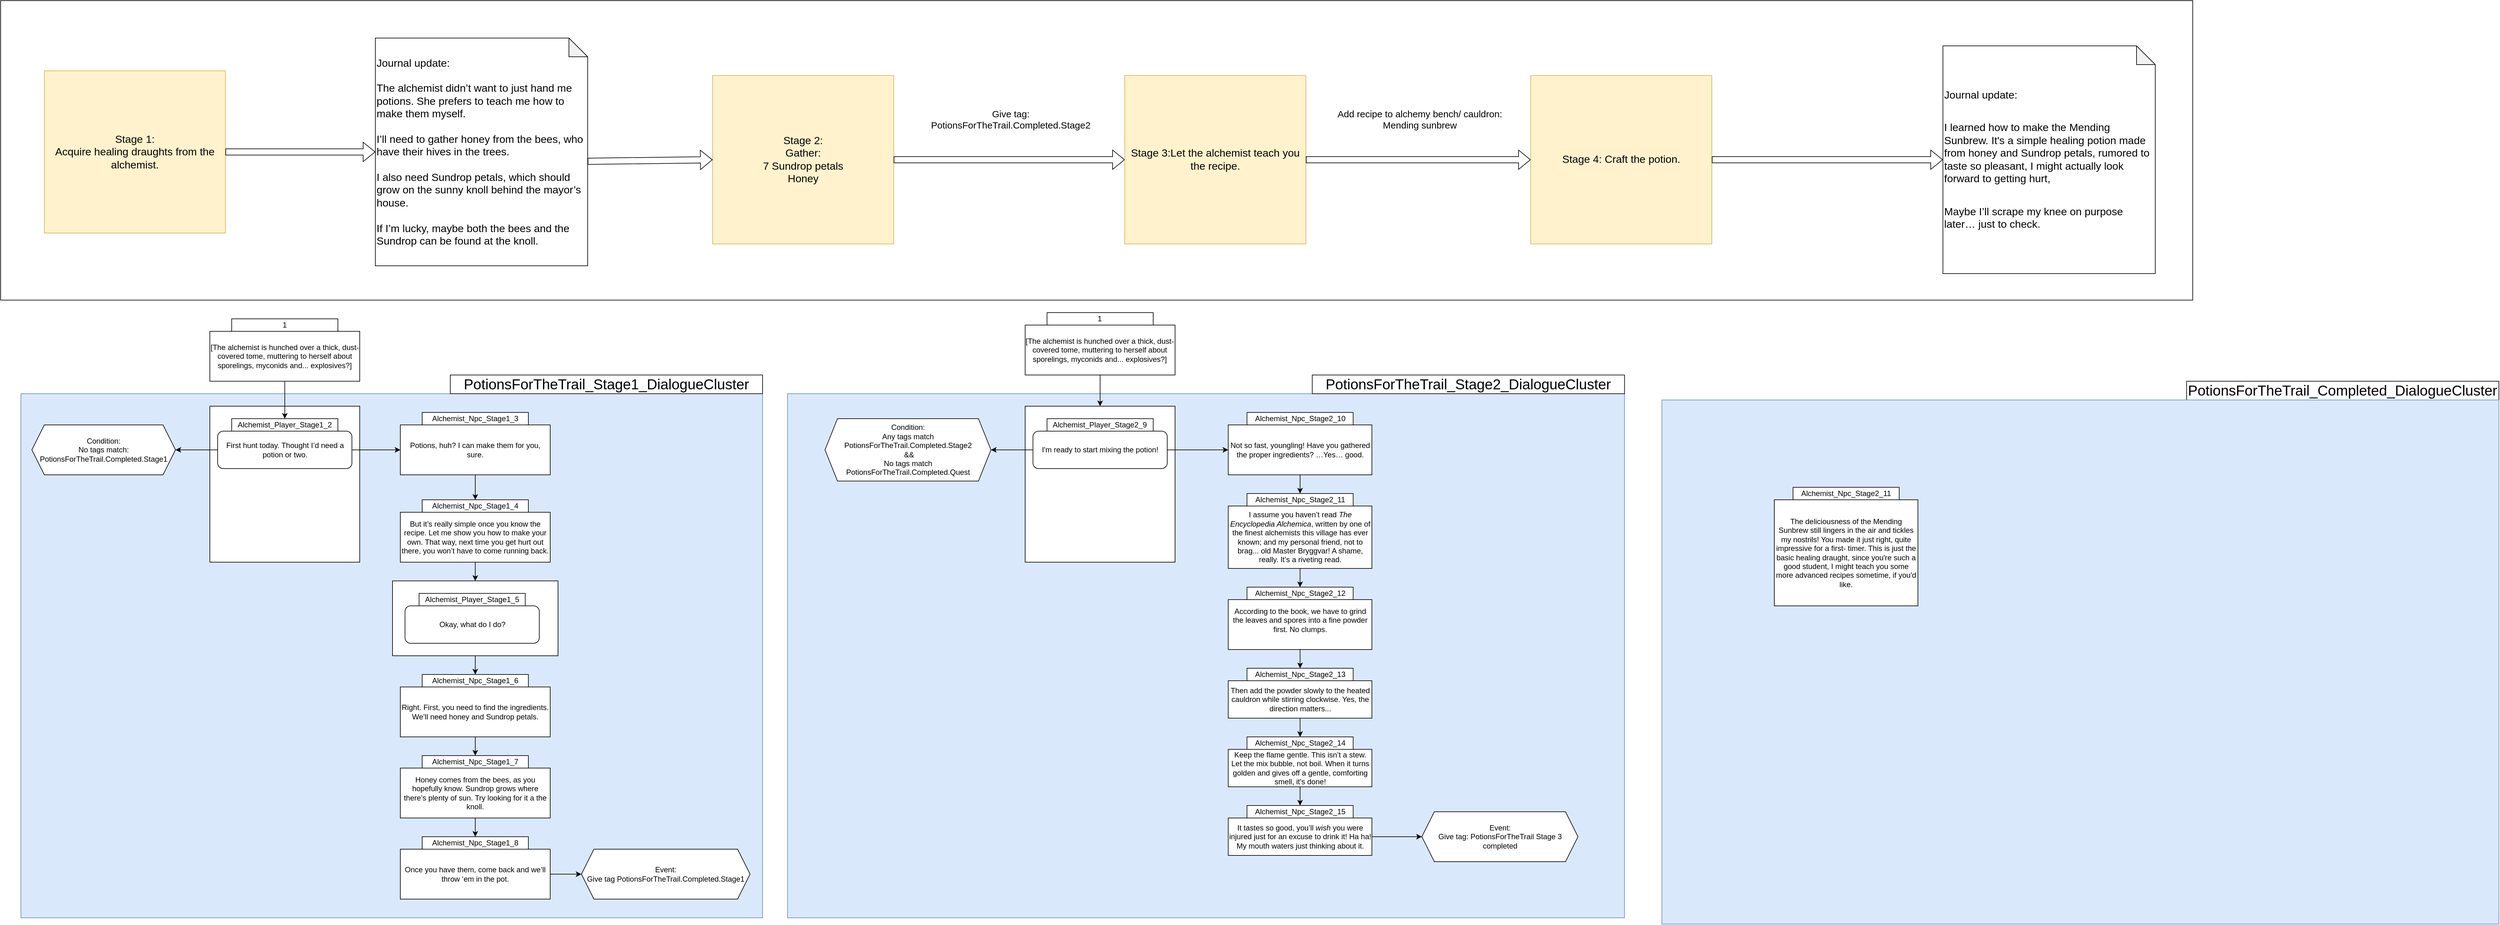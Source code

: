 <mxfile version="28.0.6">
  <diagram name="Page-1" id="4zDZfXnHKPZ7NhKod1eE">
    <mxGraphModel dx="2587" dy="2052" grid="1" gridSize="10" guides="1" tooltips="1" connect="1" arrows="1" fold="1" page="1" pageScale="1" pageWidth="850" pageHeight="1100" math="0" shadow="0">
      <root>
        <mxCell id="0" />
        <mxCell id="1" parent="0" />
        <mxCell id="ac3OttQ5r9UJf8FcVnDB-60" value="" style="rounded=0;whiteSpace=wrap;html=1;" vertex="1" parent="1">
          <mxGeometry x="-200" y="-400" width="3510" height="480" as="geometry" />
        </mxCell>
        <mxCell id="ac3OttQ5r9UJf8FcVnDB-36" value="" style="rounded=0;whiteSpace=wrap;html=1;fillColor=#dae8fc;strokeColor=#6c8ebf;" vertex="1" parent="1">
          <mxGeometry x="-167.5" y="230" width="1187.5" height="840" as="geometry" />
        </mxCell>
        <mxCell id="ac3OttQ5r9UJf8FcVnDB-20" value="" style="rounded=0;whiteSpace=wrap;html=1;" vertex="1" parent="1">
          <mxGeometry x="427.5" y="530" width="265" height="120" as="geometry" />
        </mxCell>
        <mxCell id="ac3OttQ5r9UJf8FcVnDB-4" value="" style="rounded=0;whiteSpace=wrap;html=1;" vertex="1" parent="1">
          <mxGeometry x="135" y="250" width="240" height="250" as="geometry" />
        </mxCell>
        <mxCell id="ac3OttQ5r9UJf8FcVnDB-1" value="[The alchemist is hunched over a thick, dust-covered tome, muttering to herself about sporelings, myconids and... explosives?]" style="rounded=0;whiteSpace=wrap;html=1;" vertex="1" parent="1">
          <mxGeometry x="135" y="130" width="240" height="80" as="geometry" />
        </mxCell>
        <mxCell id="ac3OttQ5r9UJf8FcVnDB-2" value="1" style="rounded=0;whiteSpace=wrap;html=1;" vertex="1" parent="1">
          <mxGeometry x="170" y="110" width="170" height="20" as="geometry" />
        </mxCell>
        <mxCell id="ac3OttQ5r9UJf8FcVnDB-3" value="" style="endArrow=classic;html=1;rounded=0;exitX=0.5;exitY=1;exitDx=0;exitDy=0;entryX=0.5;entryY=0;entryDx=0;entryDy=0;" edge="1" parent="1" source="ac3OttQ5r9UJf8FcVnDB-1" target="ac3OttQ5r9UJf8FcVnDB-8">
          <mxGeometry width="50" height="50" relative="1" as="geometry">
            <mxPoint x="480" y="240" as="sourcePoint" />
            <mxPoint x="260" y="250" as="targetPoint" />
          </mxGeometry>
        </mxCell>
        <mxCell id="ac3OttQ5r9UJf8FcVnDB-5" value="First hunt today. Thought I’d need a potion or two." style="rounded=1;whiteSpace=wrap;html=1;" vertex="1" parent="1">
          <mxGeometry x="147.5" y="290" width="215" height="60" as="geometry" />
        </mxCell>
        <mxCell id="ac3OttQ5r9UJf8FcVnDB-8" value="Alchemist_Player_Stage1_2" style="rounded=0;whiteSpace=wrap;html=1;" vertex="1" parent="1">
          <mxGeometry x="170" y="270" width="170" height="20" as="geometry" />
        </mxCell>
        <mxCell id="ac3OttQ5r9UJf8FcVnDB-10" value="" style="endArrow=classic;html=1;rounded=0;exitX=1;exitY=0.5;exitDx=0;exitDy=0;entryX=0;entryY=0.5;entryDx=0;entryDy=0;" edge="1" parent="1" source="ac3OttQ5r9UJf8FcVnDB-5" target="ac3OttQ5r9UJf8FcVnDB-14">
          <mxGeometry width="50" height="50" relative="1" as="geometry">
            <mxPoint x="420" y="320" as="sourcePoint" />
            <mxPoint x="430" y="320" as="targetPoint" />
          </mxGeometry>
        </mxCell>
        <mxCell id="ac3OttQ5r9UJf8FcVnDB-13" value="&lt;div&gt;Alchemist_Npc_Stage1_3&lt;/div&gt;" style="rounded=0;whiteSpace=wrap;html=1;" vertex="1" parent="1">
          <mxGeometry x="475" y="260" width="170" height="20" as="geometry" />
        </mxCell>
        <mxCell id="ac3OttQ5r9UJf8FcVnDB-14" value="Potions, huh? I can make them for you, sure." style="rounded=0;whiteSpace=wrap;html=1;" vertex="1" parent="1">
          <mxGeometry x="440" y="280" width="240" height="80" as="geometry" />
        </mxCell>
        <mxCell id="ac3OttQ5r9UJf8FcVnDB-15" value="&lt;div&gt;Alchemist_Npc_Stage1_4&lt;/div&gt;" style="rounded=0;whiteSpace=wrap;html=1;" vertex="1" parent="1">
          <mxGeometry x="475" y="400" width="170" height="20" as="geometry" />
        </mxCell>
        <mxCell id="ac3OttQ5r9UJf8FcVnDB-16" value="But it’s really simple once you know the recipe. Let me show you how to make your own. That way, next time you get hurt out there, you won’t have to come running back." style="rounded=0;whiteSpace=wrap;html=1;" vertex="1" parent="1">
          <mxGeometry x="440" y="420" width="240" height="80" as="geometry" />
        </mxCell>
        <mxCell id="ac3OttQ5r9UJf8FcVnDB-17" value="" style="endArrow=classic;html=1;rounded=0;exitX=0.5;exitY=1;exitDx=0;exitDy=0;entryX=0.5;entryY=0;entryDx=0;entryDy=0;" edge="1" parent="1" source="ac3OttQ5r9UJf8FcVnDB-14" target="ac3OttQ5r9UJf8FcVnDB-15">
          <mxGeometry width="50" height="50" relative="1" as="geometry">
            <mxPoint x="730" y="350" as="sourcePoint" />
            <mxPoint x="780" y="300" as="targetPoint" />
          </mxGeometry>
        </mxCell>
        <mxCell id="ac3OttQ5r9UJf8FcVnDB-18" value="Alchemist_Player_Stage1_5" style="rounded=0;whiteSpace=wrap;html=1;" vertex="1" parent="1">
          <mxGeometry x="470" y="550" width="170" height="20" as="geometry" />
        </mxCell>
        <mxCell id="ac3OttQ5r9UJf8FcVnDB-19" value="Okay, what do I do?" style="rounded=1;whiteSpace=wrap;html=1;" vertex="1" parent="1">
          <mxGeometry x="447.5" y="570" width="215" height="60" as="geometry" />
        </mxCell>
        <mxCell id="ac3OttQ5r9UJf8FcVnDB-21" value="" style="endArrow=classic;html=1;rounded=0;exitX=0.5;exitY=1;exitDx=0;exitDy=0;entryX=0.5;entryY=0;entryDx=0;entryDy=0;" edge="1" parent="1" source="ac3OttQ5r9UJf8FcVnDB-16" target="ac3OttQ5r9UJf8FcVnDB-20">
          <mxGeometry width="50" height="50" relative="1" as="geometry">
            <mxPoint x="750" y="460" as="sourcePoint" />
            <mxPoint x="800" y="410" as="targetPoint" />
          </mxGeometry>
        </mxCell>
        <mxCell id="ac3OttQ5r9UJf8FcVnDB-22" value="" style="endArrow=classic;html=1;rounded=0;exitX=0.5;exitY=1;exitDx=0;exitDy=0;entryX=0.5;entryY=0;entryDx=0;entryDy=0;" edge="1" parent="1" source="ac3OttQ5r9UJf8FcVnDB-20" target="ac3OttQ5r9UJf8FcVnDB-24">
          <mxGeometry width="50" height="50" relative="1" as="geometry">
            <mxPoint x="630" y="740" as="sourcePoint" />
            <mxPoint x="560" y="680" as="targetPoint" />
          </mxGeometry>
        </mxCell>
        <mxCell id="ac3OttQ5r9UJf8FcVnDB-24" value="&lt;div&gt;Alchemist_Npc_Stage1_6&lt;/div&gt;" style="rounded=0;whiteSpace=wrap;html=1;" vertex="1" parent="1">
          <mxGeometry x="475" y="680" width="170" height="20" as="geometry" />
        </mxCell>
        <mxCell id="ac3OttQ5r9UJf8FcVnDB-25" value="&lt;p data-end=&quot;1651&quot; data-start=&quot;1470&quot;&gt;Right. First, you need to find the ingredients. We’ll need honey and Sundrop petals. &lt;br&gt;&lt;/p&gt;" style="rounded=0;whiteSpace=wrap;html=1;" vertex="1" parent="1">
          <mxGeometry x="440" y="700" width="240" height="80" as="geometry" />
        </mxCell>
        <mxCell id="ac3OttQ5r9UJf8FcVnDB-26" value="&lt;div&gt;Alchemist_Npc_Stage1_7&lt;/div&gt;" style="rounded=0;whiteSpace=wrap;html=1;" vertex="1" parent="1">
          <mxGeometry x="475" y="810" width="170" height="20" as="geometry" />
        </mxCell>
        <mxCell id="ac3OttQ5r9UJf8FcVnDB-27" value="Honey comes from the bees, as you hopefully know. Sundrop grows where there’s plenty of sun. Try looking for it a the knoll." style="rounded=0;whiteSpace=wrap;html=1;" vertex="1" parent="1">
          <mxGeometry x="440" y="830" width="240" height="80" as="geometry" />
        </mxCell>
        <mxCell id="ac3OttQ5r9UJf8FcVnDB-28" value="" style="endArrow=classic;html=1;rounded=0;exitX=0.5;exitY=1;exitDx=0;exitDy=0;entryX=0.5;entryY=0;entryDx=0;entryDy=0;" edge="1" parent="1" source="ac3OttQ5r9UJf8FcVnDB-25" target="ac3OttQ5r9UJf8FcVnDB-26">
          <mxGeometry width="50" height="50" relative="1" as="geometry">
            <mxPoint x="230" y="790" as="sourcePoint" />
            <mxPoint x="280" y="740" as="targetPoint" />
          </mxGeometry>
        </mxCell>
        <mxCell id="ac3OttQ5r9UJf8FcVnDB-29" value="Once you have them, come back and we’ll throw ‘em in the pot." style="rounded=0;whiteSpace=wrap;html=1;" vertex="1" parent="1">
          <mxGeometry x="440" y="960" width="240" height="80" as="geometry" />
        </mxCell>
        <mxCell id="ac3OttQ5r9UJf8FcVnDB-30" value="&lt;div&gt;Alchemist_Npc_Stage1_8&lt;/div&gt;" style="rounded=0;whiteSpace=wrap;html=1;" vertex="1" parent="1">
          <mxGeometry x="475" y="940" width="170" height="20" as="geometry" />
        </mxCell>
        <mxCell id="ac3OttQ5r9UJf8FcVnDB-31" value="" style="endArrow=classic;html=1;rounded=0;exitX=0.5;exitY=1;exitDx=0;exitDy=0;entryX=0.5;entryY=0;entryDx=0;entryDy=0;" edge="1" target="ac3OttQ5r9UJf8FcVnDB-30" parent="1" source="ac3OttQ5r9UJf8FcVnDB-27">
          <mxGeometry width="50" height="50" relative="1" as="geometry">
            <mxPoint x="560" y="930" as="sourcePoint" />
            <mxPoint x="280" y="890" as="targetPoint" />
          </mxGeometry>
        </mxCell>
        <mxCell id="ac3OttQ5r9UJf8FcVnDB-32" value="" style="endArrow=classic;html=1;rounded=0;exitX=1;exitY=0.5;exitDx=0;exitDy=0;" edge="1" parent="1" source="ac3OttQ5r9UJf8FcVnDB-29" target="ac3OttQ5r9UJf8FcVnDB-33">
          <mxGeometry width="50" height="50" relative="1" as="geometry">
            <mxPoint x="740" y="910" as="sourcePoint" />
            <mxPoint x="760" y="1000" as="targetPoint" />
          </mxGeometry>
        </mxCell>
        <mxCell id="ac3OttQ5r9UJf8FcVnDB-33" value="Event: &lt;br&gt;Give tag PotionsForTheTrail.Completed.Stage1" style="shape=hexagon;perimeter=hexagonPerimeter2;whiteSpace=wrap;html=1;fixedSize=1;" vertex="1" parent="1">
          <mxGeometry x="730" y="960" width="270" height="80" as="geometry" />
        </mxCell>
        <mxCell id="ac3OttQ5r9UJf8FcVnDB-34" value="" style="endArrow=classic;html=1;rounded=0;exitX=0;exitY=0.5;exitDx=0;exitDy=0;" edge="1" parent="1" source="ac3OttQ5r9UJf8FcVnDB-5" target="ac3OttQ5r9UJf8FcVnDB-35">
          <mxGeometry width="50" height="50" relative="1" as="geometry">
            <mxPoint x="50" y="300" as="sourcePoint" />
            <mxPoint x="100" y="250" as="targetPoint" />
          </mxGeometry>
        </mxCell>
        <mxCell id="ac3OttQ5r9UJf8FcVnDB-35" value="&lt;div&gt;Condition: &lt;br&gt;No tags match:&lt;/div&gt;&lt;div&gt;PotionsForTheTrail.Completed.Stage1&lt;/div&gt;" style="shape=hexagon;perimeter=hexagonPerimeter2;whiteSpace=wrap;html=1;fixedSize=1;" vertex="1" parent="1">
          <mxGeometry x="-150" y="280" width="230" height="80" as="geometry" />
        </mxCell>
        <mxCell id="ac3OttQ5r9UJf8FcVnDB-37" value="&lt;font style=&quot;font-size: 23px;&quot;&gt;PotionsForTheTrail_Stage1_DialogueCluster&lt;/font&gt;" style="rounded=0;whiteSpace=wrap;html=1;" vertex="1" parent="1">
          <mxGeometry x="520" y="200" width="500" height="30" as="geometry" />
        </mxCell>
        <mxCell id="ac3OttQ5r9UJf8FcVnDB-45" value="&lt;div align=&quot;left&quot;&gt;&lt;font style=&quot;font-size: 17px;&quot;&gt;Journal update:&lt;/font&gt;&lt;/div&gt;&lt;div&gt;&lt;font style=&quot;font-size: 17px;&quot;&gt;&lt;br&gt;&lt;/font&gt;&lt;/div&gt;&lt;font style=&quot;font-size: 17px;&quot;&gt;The alchemist didn’t want to just hand me potions. She prefers to teach me how to make them myself.&lt;br data-end=&quot;251&quot; data-start=&quot;248&quot;&gt;&lt;br&gt;I’ll need to gather honey from the bees, who have their hives in the trees.&lt;br data-end=&quot;329&quot; data-start=&quot;326&quot;&gt;&lt;br&gt;I also need Sundrop petals, which should grow on the sunny knoll behind the mayor’s house.&lt;br data-end=&quot;422&quot; data-start=&quot;419&quot;&gt;&lt;br&gt;If I’m lucky, maybe both the bees and the Sundrop can be found at the knoll.&lt;/font&gt;" style="shape=note;whiteSpace=wrap;html=1;backgroundOutline=1;darkOpacity=0.05;align=left;" vertex="1" parent="1">
          <mxGeometry x="400" y="-340" width="340" height="365" as="geometry" />
        </mxCell>
        <mxCell id="ac3OttQ5r9UJf8FcVnDB-47" value="" style="rounded=0;whiteSpace=wrap;html=1;fillColor=#dae8fc;strokeColor=#6c8ebf;" vertex="1" parent="1">
          <mxGeometry x="1060" y="230" width="1340.19" height="840" as="geometry" />
        </mxCell>
        <mxCell id="ac3OttQ5r9UJf8FcVnDB-48" value="&lt;font style=&quot;font-size: 23px;&quot;&gt;PotionsForTheTrail_Stage2_DialogueCluster&lt;/font&gt;" style="rounded=0;whiteSpace=wrap;html=1;" vertex="1" parent="1">
          <mxGeometry x="1900.19" y="200" width="500" height="30" as="geometry" />
        </mxCell>
        <mxCell id="ac3OttQ5r9UJf8FcVnDB-49" value="[The alchemist is hunched over a thick, dust-covered tome, muttering to herself about sporelings, myconids and... explosives?]" style="rounded=0;whiteSpace=wrap;html=1;" vertex="1" parent="1">
          <mxGeometry x="1440.49" y="120" width="240" height="80" as="geometry" />
        </mxCell>
        <mxCell id="ac3OttQ5r9UJf8FcVnDB-50" value="1" style="rounded=0;whiteSpace=wrap;html=1;" vertex="1" parent="1">
          <mxGeometry x="1475.49" y="100" width="170" height="20" as="geometry" />
        </mxCell>
        <mxCell id="ac3OttQ5r9UJf8FcVnDB-51" value="" style="rounded=0;whiteSpace=wrap;html=1;" vertex="1" parent="1">
          <mxGeometry x="1440.49" y="250" width="240" height="250" as="geometry" />
        </mxCell>
        <mxCell id="ac3OttQ5r9UJf8FcVnDB-52" value="Alchemist_Player_Stage2_9" style="rounded=0;whiteSpace=wrap;html=1;" vertex="1" parent="1">
          <mxGeometry x="1475.49" y="270" width="170" height="20" as="geometry" />
        </mxCell>
        <mxCell id="ac3OttQ5r9UJf8FcVnDB-53" value="I&#39;m ready to start mixing the potion!" style="rounded=1;whiteSpace=wrap;html=1;" vertex="1" parent="1">
          <mxGeometry x="1452.99" y="290" width="215" height="60" as="geometry" />
        </mxCell>
        <mxCell id="ac3OttQ5r9UJf8FcVnDB-54" value="&lt;div&gt;Condition: &lt;br&gt;Any tags match&lt;/div&gt;&lt;div&gt;PotionsForTheTrail.Completed.Stage2&lt;/div&gt;&amp;nbsp;&amp;amp;&amp;amp; &lt;br&gt;No tags match&lt;br&gt;PotionsForTheTrail.Completed.Quest" style="shape=hexagon;perimeter=hexagonPerimeter2;whiteSpace=wrap;html=1;fixedSize=1;" vertex="1" parent="1">
          <mxGeometry x="1120" y="270" width="265.68" height="100" as="geometry" />
        </mxCell>
        <mxCell id="ac3OttQ5r9UJf8FcVnDB-55" value="" style="endArrow=classic;html=1;rounded=0;exitX=0.5;exitY=1;exitDx=0;exitDy=0;entryX=0.5;entryY=0;entryDx=0;entryDy=0;" edge="1" parent="1" source="ac3OttQ5r9UJf8FcVnDB-49" target="ac3OttQ5r9UJf8FcVnDB-51">
          <mxGeometry width="50" height="50" relative="1" as="geometry">
            <mxPoint x="1855.49" y="247" as="sourcePoint" />
            <mxPoint x="1905.49" y="197" as="targetPoint" />
          </mxGeometry>
        </mxCell>
        <mxCell id="ac3OttQ5r9UJf8FcVnDB-57" value="&lt;font style=&quot;font-size: 17px;&quot;&gt;Stage 1:&lt;br&gt;Acquire healing draughts from the alchemist.&lt;/font&gt;" style="rounded=0;whiteSpace=wrap;html=1;fillColor=#fff2cc;strokeColor=#d6b656;" vertex="1" parent="1">
          <mxGeometry x="-130" y="-287.5" width="290" height="260" as="geometry" />
        </mxCell>
        <mxCell id="ac3OttQ5r9UJf8FcVnDB-59" value="" style="shape=flexArrow;endArrow=classic;html=1;rounded=0;exitX=1;exitY=0.5;exitDx=0;exitDy=0;entryX=0;entryY=0.5;entryDx=0;entryDy=0;entryPerimeter=0;" edge="1" parent="1" source="ac3OttQ5r9UJf8FcVnDB-57" target="ac3OttQ5r9UJf8FcVnDB-45">
          <mxGeometry width="50" height="50" relative="1" as="geometry">
            <mxPoint x="260" y="-127.5" as="sourcePoint" />
            <mxPoint x="640" y="-157.5" as="targetPoint" />
          </mxGeometry>
        </mxCell>
        <mxCell id="ac3OttQ5r9UJf8FcVnDB-61" value="&lt;font style=&quot;font-size: 17px;&quot;&gt;Stage 2:&lt;br&gt;Gather:&lt;br&gt;7 Sundrop petals&lt;br&gt;Honey&lt;/font&gt;" style="rounded=0;whiteSpace=wrap;html=1;fillColor=#fff2cc;strokeColor=#d6b656;" vertex="1" parent="1">
          <mxGeometry x="940" y="-280" width="290" height="270" as="geometry" />
        </mxCell>
        <mxCell id="ac3OttQ5r9UJf8FcVnDB-62" value="" style="shape=flexArrow;endArrow=classic;html=1;rounded=0;exitX=0;exitY=0;exitDx=340;exitDy=197.5;exitPerimeter=0;entryX=0;entryY=0.5;entryDx=0;entryDy=0;" edge="1" parent="1" source="ac3OttQ5r9UJf8FcVnDB-45" target="ac3OttQ5r9UJf8FcVnDB-61">
          <mxGeometry width="50" height="50" relative="1" as="geometry">
            <mxPoint x="950" y="160" as="sourcePoint" />
            <mxPoint x="1000" y="110" as="targetPoint" />
          </mxGeometry>
        </mxCell>
        <mxCell id="ac3OttQ5r9UJf8FcVnDB-64" value="" style="endArrow=classic;html=1;rounded=0;entryX=1;entryY=0.5;entryDx=0;entryDy=0;exitX=0;exitY=0.5;exitDx=0;exitDy=0;" edge="1" parent="1" source="ac3OttQ5r9UJf8FcVnDB-53" target="ac3OttQ5r9UJf8FcVnDB-54">
          <mxGeometry width="50" height="50" relative="1" as="geometry">
            <mxPoint x="1505.68" y="620" as="sourcePoint" />
            <mxPoint x="1555.68" y="570" as="targetPoint" />
          </mxGeometry>
        </mxCell>
        <mxCell id="ac3OttQ5r9UJf8FcVnDB-65" value="" style="endArrow=classic;html=1;rounded=0;exitX=1;exitY=0.5;exitDx=0;exitDy=0;" edge="1" parent="1" source="ac3OttQ5r9UJf8FcVnDB-53" target="ac3OttQ5r9UJf8FcVnDB-67">
          <mxGeometry width="50" height="50" relative="1" as="geometry">
            <mxPoint x="1795.68" y="340" as="sourcePoint" />
            <mxPoint x="1845.68" y="290" as="targetPoint" />
          </mxGeometry>
        </mxCell>
        <mxCell id="ac3OttQ5r9UJf8FcVnDB-67" value="Not so fast, youngling! Have you gathered the proper ingredients? …Yes… good." style="rounded=0;whiteSpace=wrap;html=1;" vertex="1" parent="1">
          <mxGeometry x="1765.68" y="280" width="230" height="80" as="geometry" />
        </mxCell>
        <mxCell id="ac3OttQ5r9UJf8FcVnDB-68" value="Alchemist_Npc_Stage2_10" style="rounded=0;whiteSpace=wrap;html=1;" vertex="1" parent="1">
          <mxGeometry x="1795.68" y="260" width="170" height="20" as="geometry" />
        </mxCell>
        <mxCell id="ac3OttQ5r9UJf8FcVnDB-69" value="I assume you haven’t read &lt;em data-end=&quot;370&quot; data-start=&quot;342&quot;&gt;The Encyclopedia Alchemica&lt;/em&gt;, written by one of the finest alchemists this village has ever known; and my personal friend, not to brag... old Master Bryggvar! A shame, really. It’s a riveting read." style="rounded=0;whiteSpace=wrap;html=1;" vertex="1" parent="1">
          <mxGeometry x="1765.68" y="410" width="230" height="100" as="geometry" />
        </mxCell>
        <mxCell id="ac3OttQ5r9UJf8FcVnDB-70" value="According to the book, &lt;span data-end=&quot;1883&quot; data-start=&quot;1874&quot;&gt;we have to grind&lt;/span&gt; the leaves and spores into a fine powder first. No clumps. &lt;br data-end=&quot;2076&quot; data-start=&quot;2073&quot;&gt;&lt;div&gt;&lt;br&gt;&lt;/div&gt;" style="rounded=0;whiteSpace=wrap;html=1;" vertex="1" parent="1">
          <mxGeometry x="1765.68" y="560" width="230" height="80" as="geometry" />
        </mxCell>
        <mxCell id="ac3OttQ5r9UJf8FcVnDB-71" value="It tastes so good, you’ll &lt;em data-end=&quot;1004&quot; data-start=&quot;998&quot;&gt;wish&lt;/em&gt; you were injured just for an excuse to drink it! Ha ha! My mouth waters just thinking about it." style="rounded=0;whiteSpace=wrap;html=1;" vertex="1" parent="1">
          <mxGeometry x="1765.68" y="910" width="230" height="60" as="geometry" />
        </mxCell>
        <mxCell id="ac3OttQ5r9UJf8FcVnDB-72" value="" style="endArrow=classic;html=1;rounded=0;exitX=0.5;exitY=1;exitDx=0;exitDy=0;entryX=0.5;entryY=0;entryDx=0;entryDy=0;" edge="1" parent="1" source="ac3OttQ5r9UJf8FcVnDB-67" target="ac3OttQ5r9UJf8FcVnDB-76">
          <mxGeometry width="50" height="50" relative="1" as="geometry">
            <mxPoint x="2045.68" y="430" as="sourcePoint" />
            <mxPoint x="2095.68" y="380" as="targetPoint" />
          </mxGeometry>
        </mxCell>
        <mxCell id="ac3OttQ5r9UJf8FcVnDB-76" value="Alchemist_Npc_Stage2_11" style="rounded=0;whiteSpace=wrap;html=1;" vertex="1" parent="1">
          <mxGeometry x="1795.68" y="390" width="170" height="20" as="geometry" />
        </mxCell>
        <mxCell id="ac3OttQ5r9UJf8FcVnDB-78" value="Alchemist_Npc_Stage2_12" style="rounded=0;whiteSpace=wrap;html=1;" vertex="1" parent="1">
          <mxGeometry x="1795.68" y="540" width="170" height="20" as="geometry" />
        </mxCell>
        <mxCell id="ac3OttQ5r9UJf8FcVnDB-82" value="" style="endArrow=classic;html=1;rounded=0;exitX=0.5;exitY=1;exitDx=0;exitDy=0;entryX=0.5;entryY=0;entryDx=0;entryDy=0;" edge="1" parent="1" source="ac3OttQ5r9UJf8FcVnDB-70" target="ac3OttQ5r9UJf8FcVnDB-87">
          <mxGeometry width="50" height="50" relative="1" as="geometry">
            <mxPoint x="2095.68" y="730" as="sourcePoint" />
            <mxPoint x="1880.68" y="780" as="targetPoint" />
          </mxGeometry>
        </mxCell>
        <mxCell id="ac3OttQ5r9UJf8FcVnDB-83" value="Alchemist_Npc_Stage2_15" style="rounded=0;whiteSpace=wrap;html=1;" vertex="1" parent="1">
          <mxGeometry x="1795.68" y="890" width="170" height="20" as="geometry" />
        </mxCell>
        <mxCell id="ac3OttQ5r9UJf8FcVnDB-84" value="Then &lt;span data-end=&quot;1992&quot; data-start=&quot;1967&quot;&gt;add the powder slowly&lt;/span&gt; to the heated cauldron while stirring &lt;span data-end=&quot;2042&quot; data-start=&quot;2031&quot;&gt;clockwise&lt;/span&gt;. Yes, the direction matters..." style="rounded=0;whiteSpace=wrap;html=1;" vertex="1" parent="1">
          <mxGeometry x="1765.68" y="690" width="230" height="60" as="geometry" />
        </mxCell>
        <mxCell id="ac3OttQ5r9UJf8FcVnDB-85" value="Keep the flame &lt;span data-end=&quot;2099&quot; data-start=&quot;2091&quot;&gt;gentle&lt;/span&gt;. This isn’t a stew. Let the mix bubble, not boil. When it turns golden and gives off a gentle, comforting smell, it&#39;s done!" style="rounded=0;whiteSpace=wrap;html=1;" vertex="1" parent="1">
          <mxGeometry x="1765.68" y="800" width="230" height="60" as="geometry" />
        </mxCell>
        <mxCell id="ac3OttQ5r9UJf8FcVnDB-87" value="Alchemist_Npc_Stage2_13" style="rounded=0;whiteSpace=wrap;html=1;" vertex="1" parent="1">
          <mxGeometry x="1795.68" y="670" width="170" height="20" as="geometry" />
        </mxCell>
        <mxCell id="ac3OttQ5r9UJf8FcVnDB-88" value="Alchemist_Npc_Stage2_14" style="rounded=0;whiteSpace=wrap;html=1;" vertex="1" parent="1">
          <mxGeometry x="1795.68" y="780" width="170" height="20" as="geometry" />
        </mxCell>
        <mxCell id="ac3OttQ5r9UJf8FcVnDB-89" value="" style="endArrow=classic;html=1;rounded=0;exitX=0.5;exitY=1;exitDx=0;exitDy=0;entryX=0.5;entryY=0;entryDx=0;entryDy=0;" edge="1" parent="1" source="ac3OttQ5r9UJf8FcVnDB-84" target="ac3OttQ5r9UJf8FcVnDB-88">
          <mxGeometry width="50" height="50" relative="1" as="geometry">
            <mxPoint x="2055.68" y="780" as="sourcePoint" />
            <mxPoint x="2105.68" y="730" as="targetPoint" />
          </mxGeometry>
        </mxCell>
        <mxCell id="ac3OttQ5r9UJf8FcVnDB-90" value="" style="endArrow=classic;html=1;rounded=0;exitX=0.5;exitY=1;exitDx=0;exitDy=0;entryX=0.5;entryY=0;entryDx=0;entryDy=0;" edge="1" parent="1" source="ac3OttQ5r9UJf8FcVnDB-85" target="ac3OttQ5r9UJf8FcVnDB-83">
          <mxGeometry width="50" height="50" relative="1" as="geometry">
            <mxPoint x="1965.68" y="980" as="sourcePoint" />
            <mxPoint x="2015.68" y="930" as="targetPoint" />
          </mxGeometry>
        </mxCell>
        <mxCell id="ac3OttQ5r9UJf8FcVnDB-91" value="" style="endArrow=classic;html=1;rounded=0;exitX=1;exitY=0.5;exitDx=0;exitDy=0;entryX=0;entryY=0.5;entryDx=0;entryDy=0;" edge="1" parent="1" source="ac3OttQ5r9UJf8FcVnDB-71" target="ac3OttQ5r9UJf8FcVnDB-92">
          <mxGeometry width="50" height="50" relative="1" as="geometry">
            <mxPoint x="1995.68" y="910" as="sourcePoint" />
            <mxPoint x="2045.68" y="860" as="targetPoint" />
          </mxGeometry>
        </mxCell>
        <mxCell id="ac3OttQ5r9UJf8FcVnDB-92" value="Event:&lt;br&gt;Give tag: PotionsForTheTrail Stage 3 completed" style="shape=hexagon;perimeter=hexagonPerimeter2;whiteSpace=wrap;html=1;fixedSize=1;" vertex="1" parent="1">
          <mxGeometry x="2075.68" y="900" width="250" height="80" as="geometry" />
        </mxCell>
        <mxCell id="ac3OttQ5r9UJf8FcVnDB-93" value="" style="endArrow=classic;html=1;rounded=0;exitX=0.5;exitY=1;exitDx=0;exitDy=0;entryX=0.5;entryY=0;entryDx=0;entryDy=0;" edge="1" parent="1" source="ac3OttQ5r9UJf8FcVnDB-69" target="ac3OttQ5r9UJf8FcVnDB-78">
          <mxGeometry width="50" height="50" relative="1" as="geometry">
            <mxPoint x="2180" y="480" as="sourcePoint" />
            <mxPoint x="2230" y="430" as="targetPoint" />
          </mxGeometry>
        </mxCell>
        <mxCell id="ac3OttQ5r9UJf8FcVnDB-94" value="" style="shape=flexArrow;endArrow=classic;html=1;rounded=0;exitX=1;exitY=0.5;exitDx=0;exitDy=0;entryX=0;entryY=0.5;entryDx=0;entryDy=0;" edge="1" parent="1" source="ac3OttQ5r9UJf8FcVnDB-61" target="ac3OttQ5r9UJf8FcVnDB-95">
          <mxGeometry width="50" height="50" relative="1" as="geometry">
            <mxPoint x="1400" y="-180" as="sourcePoint" />
            <mxPoint x="1450" y="-230" as="targetPoint" />
          </mxGeometry>
        </mxCell>
        <mxCell id="ac3OttQ5r9UJf8FcVnDB-95" value="&lt;font style=&quot;font-size: 17px;&quot;&gt;Stage 3:Let the alchemist teach you the recipe.&lt;/font&gt;" style="rounded=0;whiteSpace=wrap;html=1;fillColor=#fff2cc;strokeColor=#d6b656;" vertex="1" parent="1">
          <mxGeometry x="1600" y="-280" width="290" height="270" as="geometry" />
        </mxCell>
        <mxCell id="ac3OttQ5r9UJf8FcVnDB-96" value="" style="shape=flexArrow;endArrow=classic;html=1;rounded=0;exitX=1;exitY=0.5;exitDx=0;exitDy=0;entryX=0;entryY=0.5;entryDx=0;entryDy=0;" edge="1" parent="1" source="ac3OttQ5r9UJf8FcVnDB-95" target="ac3OttQ5r9UJf8FcVnDB-98">
          <mxGeometry width="50" height="50" relative="1" as="geometry">
            <mxPoint x="1830" y="-180" as="sourcePoint" />
            <mxPoint x="1880" y="-230" as="targetPoint" />
          </mxGeometry>
        </mxCell>
        <mxCell id="ac3OttQ5r9UJf8FcVnDB-97" value="&lt;font style=&quot;font-size: 15px;&quot;&gt;Give tag: PotionsForTheTrail.Completed.Stage2&lt;/font&gt;" style="text;html=1;align=center;verticalAlign=middle;whiteSpace=wrap;rounded=0;" vertex="1" parent="1">
          <mxGeometry x="1275" y="-270" width="285" height="120" as="geometry" />
        </mxCell>
        <mxCell id="ac3OttQ5r9UJf8FcVnDB-98" value="&lt;font style=&quot;font-size: 17px;&quot;&gt;Stage 4: Craft the potion.&lt;/font&gt;" style="rounded=0;whiteSpace=wrap;html=1;fillColor=#fff2cc;strokeColor=#d6b656;" vertex="1" parent="1">
          <mxGeometry x="2250" y="-280" width="290" height="270" as="geometry" />
        </mxCell>
        <mxCell id="ac3OttQ5r9UJf8FcVnDB-100" value="&lt;font style=&quot;font-size: 15px;&quot;&gt;Add recipe to alchemy bench/ cauldron:&lt;/font&gt;&lt;div&gt;&lt;font style=&quot;font-size: 15px;&quot;&gt;Mending sunbrew&lt;/font&gt;&lt;/div&gt;" style="text;html=1;align=center;verticalAlign=middle;whiteSpace=wrap;rounded=0;" vertex="1" parent="1">
          <mxGeometry x="1930" y="-270" width="285" height="120" as="geometry" />
        </mxCell>
        <mxCell id="ac3OttQ5r9UJf8FcVnDB-101" value="" style="shape=flexArrow;endArrow=classic;html=1;rounded=0;exitX=1;exitY=0.5;exitDx=0;exitDy=0;entryX=0;entryY=0.5;entryDx=0;entryDy=0;entryPerimeter=0;" edge="1" parent="1" source="ac3OttQ5r9UJf8FcVnDB-98" target="ac3OttQ5r9UJf8FcVnDB-102">
          <mxGeometry width="50" height="50" relative="1" as="geometry">
            <mxPoint x="2710" y="-140" as="sourcePoint" />
            <mxPoint x="2750" y="-145" as="targetPoint" />
          </mxGeometry>
        </mxCell>
        <mxCell id="ac3OttQ5r9UJf8FcVnDB-102" value="&lt;div align=&quot;left&quot;&gt;&lt;font style=&quot;font-size: 17px;&quot;&gt;Journal update:&lt;/font&gt;&lt;/div&gt;&lt;div&gt;&lt;font style=&quot;font-size: 17px;&quot;&gt;&lt;br&gt;&lt;/font&gt;&lt;/div&gt;&lt;p data-end=&quot;421&quot; data-start=&quot;269&quot;&gt;&lt;font style=&quot;font-size: 17px;&quot;&gt;I learned how to make the &lt;span data-end=&quot;314&quot; data-start=&quot;295&quot;&gt;Mending Sunbrew.&lt;/span&gt; It&#39;s a simple healing potion made from honey and Sundrop petals, rumored to taste so pleasant, I might actually look forward to getting hurt,&lt;/font&gt;&lt;/p&gt;&lt;font style=&quot;font-size: 17px;&quot;&gt;&lt;br&gt;Maybe I’ll scrape my knee on purpose later… just to check.&lt;/font&gt;" style="shape=note;whiteSpace=wrap;html=1;backgroundOutline=1;darkOpacity=0.05;align=left;" vertex="1" parent="1">
          <mxGeometry x="2910" y="-327.5" width="340" height="365" as="geometry" />
        </mxCell>
        <mxCell id="ac3OttQ5r9UJf8FcVnDB-103" value="&lt;font style=&quot;font-size: 23px;&quot;&gt;PotionsForTheTrail_Completed_DialogueCluster&lt;/font&gt;" style="rounded=0;whiteSpace=wrap;html=1;" vertex="1" parent="1">
          <mxGeometry x="3300.19" y="210" width="500" height="30" as="geometry" />
        </mxCell>
        <mxCell id="ac3OttQ5r9UJf8FcVnDB-104" value="" style="rounded=0;whiteSpace=wrap;html=1;fillColor=#dae8fc;strokeColor=#6c8ebf;" vertex="1" parent="1">
          <mxGeometry x="2460" y="240" width="1340.19" height="840" as="geometry" />
        </mxCell>
        <mxCell id="ac3OttQ5r9UJf8FcVnDB-105" value="Alchemist_Npc_Stage2_11" style="rounded=0;whiteSpace=wrap;html=1;" vertex="1" parent="1">
          <mxGeometry x="2670" y="380" width="170" height="20" as="geometry" />
        </mxCell>
        <mxCell id="ac3OttQ5r9UJf8FcVnDB-106" value="&lt;p data-pm-slice=&quot;1 1 []&quot;&gt;The deliciousness of the Mending Sunbrew still lingers in the air and tickles my nostrils! You made it just right, quite impressive for a first- timer. This is just the basic healing draught, since you&#39;re such a good student, I might teach you some more advanced recipes sometime, if you&#39;d like. &lt;/p&gt;" style="rounded=0;whiteSpace=wrap;html=1;" vertex="1" parent="1">
          <mxGeometry x="2640" y="400" width="230" height="170" as="geometry" />
        </mxCell>
      </root>
    </mxGraphModel>
  </diagram>
</mxfile>
